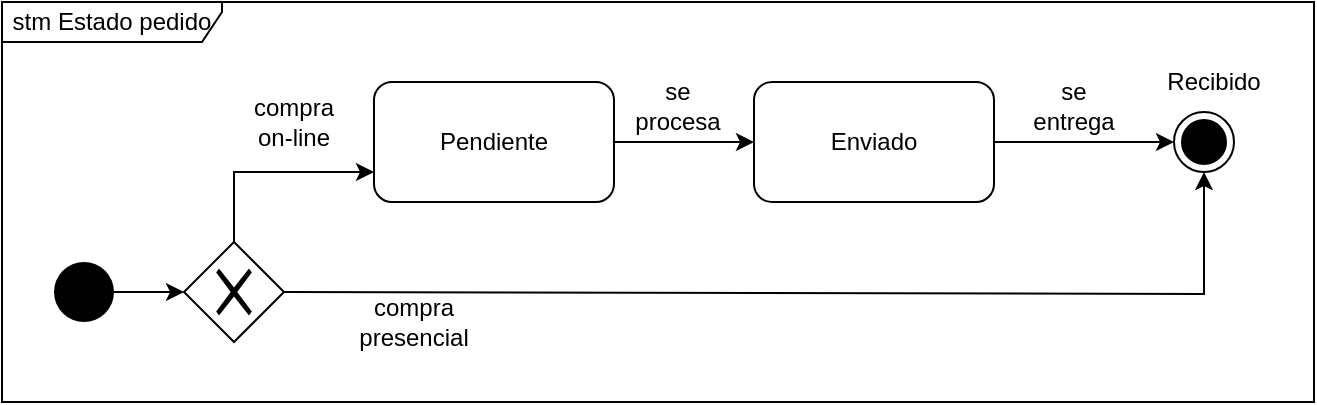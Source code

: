 <mxfile version="14.1.1" type="device" pages="2"><diagram id="NFp45zLAGqadjIisJ2iu" name="Estado pedido"><mxGraphModel dx="1038" dy="548" grid="1" gridSize="10" guides="1" tooltips="1" connect="1" arrows="1" fold="1" page="1" pageScale="1" pageWidth="827" pageHeight="1169" math="0" shadow="0"><root><mxCell id="0"/><mxCell id="1" parent="0"/><mxCell id="TFS6jSHbi2QQpZ2N94s7-3" value="stm Estado pedido" style="shape=umlFrame;whiteSpace=wrap;html=1;width=110;height=20;" parent="1" vertex="1"><mxGeometry x="24" y="140" width="656" height="200" as="geometry"/></mxCell><mxCell id="TFS6jSHbi2QQpZ2N94s7-9" style="rounded=0;orthogonalLoop=1;jettySize=auto;html=1;entryX=0;entryY=0.75;entryDx=0;entryDy=0;" parent="1" source="FVrTyxANlCfJDYRmgMKi-2" target="TFS6jSHbi2QQpZ2N94s7-8" edge="1"><mxGeometry relative="1" as="geometry"><mxPoint x="160" y="225" as="sourcePoint"/><Array as="points"><mxPoint x="140" y="225"/></Array></mxGeometry></mxCell><mxCell id="TFS6jSHbi2QQpZ2N94s7-12" style="edgeStyle=none;rounded=0;orthogonalLoop=1;jettySize=auto;html=1;entryX=0.5;entryY=1;entryDx=0;entryDy=0;" parent="1" source="FVrTyxANlCfJDYRmgMKi-2" target="TFS6jSHbi2QQpZ2N94s7-2" edge="1"><mxGeometry relative="1" as="geometry"><mxPoint x="210" y="375" as="targetPoint"/><Array as="points"><mxPoint x="625" y="286"/></Array><mxPoint x="210" y="310" as="sourcePoint"/></mxGeometry></mxCell><mxCell id="FVrTyxANlCfJDYRmgMKi-4" value="" style="edgeStyle=orthogonalEdgeStyle;rounded=0;orthogonalLoop=1;jettySize=auto;html=1;" edge="1" parent="1" source="TFS6jSHbi2QQpZ2N94s7-1" target="FVrTyxANlCfJDYRmgMKi-2"><mxGeometry relative="1" as="geometry"/></mxCell><mxCell id="TFS6jSHbi2QQpZ2N94s7-1" value="" style="ellipse;fillColor=#000000;strokeColor=none;" parent="1" vertex="1"><mxGeometry x="50" y="270" width="30" height="30" as="geometry"/></mxCell><mxCell id="TFS6jSHbi2QQpZ2N94s7-2" value="" style="ellipse;html=1;shape=endState;fillColor=#000000;strokeColor=#000000;" parent="1" vertex="1"><mxGeometry x="610" y="195" width="30" height="30" as="geometry"/></mxCell><mxCell id="TFS6jSHbi2QQpZ2N94s7-21" style="edgeStyle=none;rounded=0;orthogonalLoop=1;jettySize=auto;html=1;entryX=0;entryY=0.5;entryDx=0;entryDy=0;" parent="1" source="TFS6jSHbi2QQpZ2N94s7-8" target="TFS6jSHbi2QQpZ2N94s7-20" edge="1"><mxGeometry relative="1" as="geometry"/></mxCell><mxCell id="TFS6jSHbi2QQpZ2N94s7-8" value="Pendiente" style="rounded=1;whiteSpace=wrap;html=1;fillColor=none;" parent="1" vertex="1"><mxGeometry x="210" y="180" width="120" height="60" as="geometry"/></mxCell><mxCell id="TFS6jSHbi2QQpZ2N94s7-13" value="compra on-line" style="text;html=1;strokeColor=none;fillColor=none;align=center;verticalAlign=middle;whiteSpace=wrap;rounded=0;" parent="1" vertex="1"><mxGeometry x="150" y="190" width="40" height="20" as="geometry"/></mxCell><mxCell id="TFS6jSHbi2QQpZ2N94s7-14" value="compra presencial" style="text;html=1;strokeColor=none;fillColor=none;align=center;verticalAlign=middle;whiteSpace=wrap;rounded=0;" parent="1" vertex="1"><mxGeometry x="210" y="290" width="40" height="20" as="geometry"/></mxCell><mxCell id="TFS6jSHbi2QQpZ2N94s7-24" style="edgeStyle=none;rounded=0;orthogonalLoop=1;jettySize=auto;html=1;entryX=0;entryY=0.5;entryDx=0;entryDy=0;" parent="1" source="TFS6jSHbi2QQpZ2N94s7-20" target="TFS6jSHbi2QQpZ2N94s7-2" edge="1"><mxGeometry relative="1" as="geometry"/></mxCell><mxCell id="TFS6jSHbi2QQpZ2N94s7-20" value="Enviado" style="rounded=1;whiteSpace=wrap;html=1;fillColor=none;" parent="1" vertex="1"><mxGeometry x="400" y="180" width="120" height="60" as="geometry"/></mxCell><mxCell id="TFS6jSHbi2QQpZ2N94s7-22" value="se procesa" style="text;html=1;strokeColor=none;fillColor=none;align=center;verticalAlign=middle;whiteSpace=wrap;rounded=0;" parent="1" vertex="1"><mxGeometry x="342" y="182" width="40" height="20" as="geometry"/></mxCell><mxCell id="TFS6jSHbi2QQpZ2N94s7-25" value="se entrega" style="text;html=1;strokeColor=none;fillColor=none;align=center;verticalAlign=middle;whiteSpace=wrap;rounded=0;" parent="1" vertex="1"><mxGeometry x="540" y="182" width="40" height="20" as="geometry"/></mxCell><mxCell id="TFS6jSHbi2QQpZ2N94s7-26" value="Recibido" style="text;html=1;strokeColor=none;fillColor=none;align=center;verticalAlign=middle;whiteSpace=wrap;rounded=0;" parent="1" vertex="1"><mxGeometry x="610" y="170" width="40" height="20" as="geometry"/></mxCell><mxCell id="FVrTyxANlCfJDYRmgMKi-2" value="" style="shape=mxgraph.bpmn.shape;html=1;verticalLabelPosition=bottom;labelBackgroundColor=#ffffff;verticalAlign=top;align=center;perimeter=rhombusPerimeter;background=gateway;outlineConnect=0;outline=none;symbol=exclusiveGw;" vertex="1" parent="1"><mxGeometry x="115" y="260" width="50" height="50" as="geometry"/></mxCell></root></mxGraphModel></diagram><diagram id="J74n7ZF5yQasKkHHBfxS" name="Estado encargo"><mxGraphModel dx="1332" dy="576" grid="1" gridSize="10" guides="1" tooltips="1" connect="1" arrows="1" fold="1" page="1" pageScale="1" pageWidth="827" pageHeight="1169" math="0" shadow="0"><root><mxCell id="U_unYuwvEhJ3vt7lMfFF-0"/><mxCell id="U_unYuwvEhJ3vt7lMfFF-1" parent="U_unYuwvEhJ3vt7lMfFF-0"/><mxCell id="jmyaK4gsz7evJDLhQwML-0" value="stm Estado encargo" style="shape=umlFrame;whiteSpace=wrap;html=1;width=120;height=20;" vertex="1" parent="U_unYuwvEhJ3vt7lMfFF-1"><mxGeometry x="50" y="160" width="690" height="210" as="geometry"/></mxCell><mxCell id="jmyaK4gsz7evJDLhQwML-1" style="rounded=0;orthogonalLoop=1;jettySize=auto;html=1;entryX=0;entryY=0.5;entryDx=0;entryDy=0;exitX=1;exitY=0.5;exitDx=0;exitDy=0;" edge="1" parent="U_unYuwvEhJ3vt7lMfFF-1" source="jmyaK4gsz7evJDLhQwML-3" target="jmyaK4gsz7evJDLhQwML-6"><mxGeometry relative="1" as="geometry"><mxPoint x="190.0" y="352.05" as="sourcePoint"/></mxGeometry></mxCell><mxCell id="jmyaK4gsz7evJDLhQwML-3" value="" style="ellipse;fillColor=#000000;strokeColor=none;" vertex="1" parent="U_unYuwvEhJ3vt7lMfFF-1"><mxGeometry x="75" y="255" width="30" height="30" as="geometry"/></mxCell><mxCell id="jmyaK4gsz7evJDLhQwML-4" value="" style="ellipse;html=1;shape=endState;fillColor=#000000;strokeColor=#000000;" vertex="1" parent="U_unYuwvEhJ3vt7lMfFF-1"><mxGeometry x="670" y="255" width="30" height="30" as="geometry"/></mxCell><mxCell id="jmyaK4gsz7evJDLhQwML-5" style="edgeStyle=none;rounded=0;orthogonalLoop=1;jettySize=auto;html=1;entryX=0;entryY=0.5;entryDx=0;entryDy=0;" edge="1" parent="U_unYuwvEhJ3vt7lMfFF-1" source="jmyaK4gsz7evJDLhQwML-6" target="jmyaK4gsz7evJDLhQwML-10"><mxGeometry relative="1" as="geometry"/></mxCell><mxCell id="jmyaK4gsz7evJDLhQwML-6" value="Pendiente" style="rounded=1;whiteSpace=wrap;html=1;fillColor=none;" vertex="1" parent="U_unYuwvEhJ3vt7lMfFF-1"><mxGeometry x="200.0" y="240" width="120" height="60" as="geometry"/></mxCell><mxCell id="jmyaK4gsz7evJDLhQwML-9" style="edgeStyle=none;rounded=0;orthogonalLoop=1;jettySize=auto;html=1;entryX=0;entryY=0.5;entryDx=0;entryDy=0;" edge="1" parent="U_unYuwvEhJ3vt7lMfFF-1" source="jmyaK4gsz7evJDLhQwML-10" target="jmyaK4gsz7evJDLhQwML-4"><mxGeometry relative="1" as="geometry"/></mxCell><mxCell id="jmyaK4gsz7evJDLhQwML-10" value="Enviado" style="rounded=1;whiteSpace=wrap;html=1;fillColor=none;" vertex="1" parent="U_unYuwvEhJ3vt7lMfFF-1"><mxGeometry x="440" y="240" width="120" height="60" as="geometry"/></mxCell><mxCell id="jmyaK4gsz7evJDLhQwML-11" value="se procesa" style="text;html=1;strokeColor=none;fillColor=none;align=center;verticalAlign=middle;whiteSpace=wrap;rounded=0;" vertex="1" parent="U_unYuwvEhJ3vt7lMfFF-1"><mxGeometry x="360" y="240" width="40" height="20" as="geometry"/></mxCell><mxCell id="jmyaK4gsz7evJDLhQwML-12" value="llega a la clínica" style="text;html=1;strokeColor=none;fillColor=none;align=center;verticalAlign=middle;whiteSpace=wrap;rounded=0;" vertex="1" parent="U_unYuwvEhJ3vt7lMfFF-1"><mxGeometry x="590" y="242" width="50" height="20" as="geometry"/></mxCell><mxCell id="jmyaK4gsz7evJDLhQwML-13" value="Recibido" style="text;html=1;strokeColor=none;fillColor=none;align=center;verticalAlign=middle;whiteSpace=wrap;rounded=0;" vertex="1" parent="U_unYuwvEhJ3vt7lMfFF-1"><mxGeometry x="665" y="290" width="40" height="20" as="geometry"/></mxCell><mxCell id="1fNl6VriFHYZtzGwG0EM-0" value="realiza encargo" style="text;html=1;strokeColor=none;fillColor=none;align=center;verticalAlign=middle;whiteSpace=wrap;rounded=0;" vertex="1" parent="U_unYuwvEhJ3vt7lMfFF-1"><mxGeometry x="140" y="242" width="40" height="20" as="geometry"/></mxCell></root></mxGraphModel></diagram></mxfile>